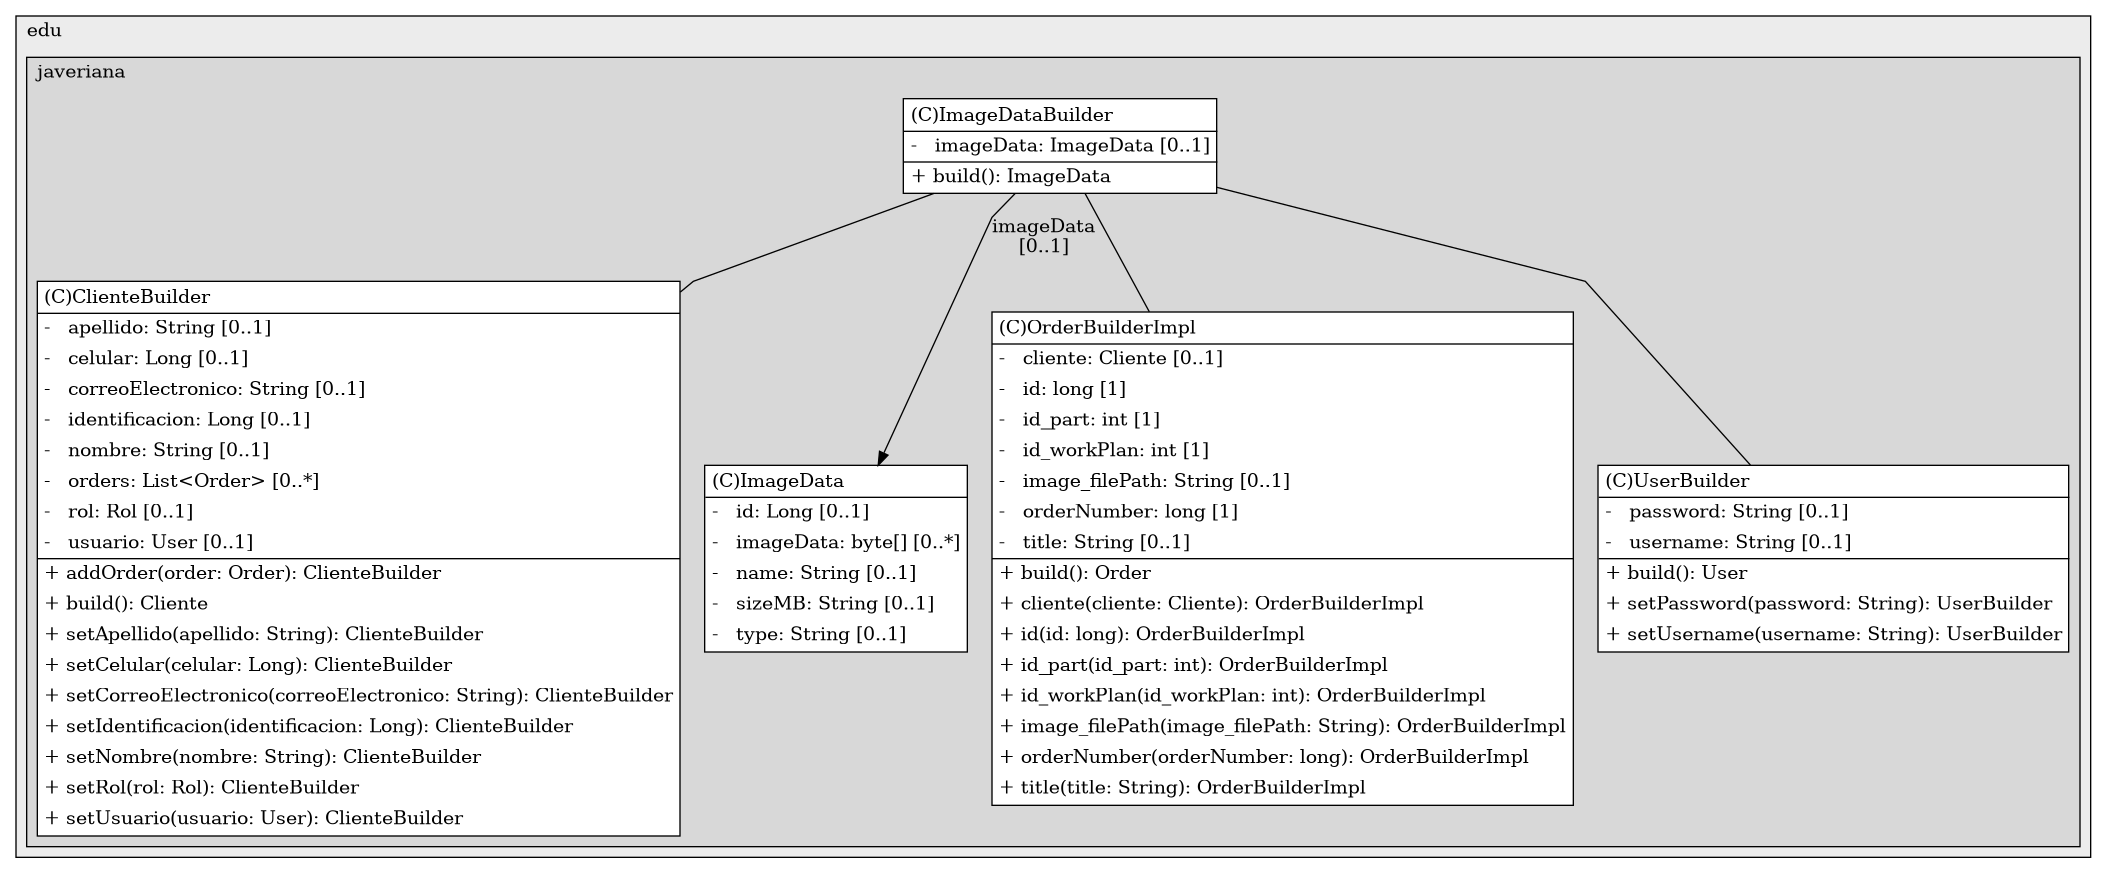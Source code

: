 @startuml

/' diagram meta data start
config=StructureConfiguration;
{
  "projectClassification": {
    "searchMode": "OpenProject", // OpenProject, AllProjects
    "includedProjects": "",
    "pathEndKeywords": "*.impl",
    "isClientPath": "",
    "isClientName": "",
    "isTestPath": "",
    "isTestName": "",
    "isMappingPath": "",
    "isMappingName": "",
    "isDataAccessPath": "",
    "isDataAccessName": "",
    "isDataStructurePath": "",
    "isDataStructureName": "",
    "isInterfaceStructuresPath": "",
    "isInterfaceStructuresName": "",
    "isEntryPointPath": "",
    "isEntryPointName": "",
    "treatFinalFieldsAsMandatory": false
  },
  "graphRestriction": {
    "classPackageExcludeFilter": "",
    "classPackageIncludeFilter": "",
    "classNameExcludeFilter": "",
    "classNameIncludeFilter": "",
    "methodNameExcludeFilter": "",
    "methodNameIncludeFilter": "",
    "removeByInheritance": "", // inheritance/annotation based filtering is done in a second step
    "removeByAnnotation": "",
    "removeByClassPackage": "", // cleanup the graph after inheritance/annotation based filtering is done
    "removeByClassName": "",
    "cutMappings": false,
    "cutEnum": true,
    "cutTests": true,
    "cutClient": true,
    "cutDataAccess": false,
    "cutInterfaceStructures": false,
    "cutDataStructures": false,
    "cutGetterAndSetter": true,
    "cutConstructors": true
  },
  "graphTraversal": {
    "forwardDepth": 6,
    "backwardDepth": 6,
    "classPackageExcludeFilter": "",
    "classPackageIncludeFilter": "",
    "classNameExcludeFilter": "",
    "classNameIncludeFilter": "",
    "methodNameExcludeFilter": "",
    "methodNameIncludeFilter": "",
    "hideMappings": false,
    "hideDataStructures": false,
    "hidePrivateMethods": true,
    "hideInterfaceCalls": true, // indirection: implementation -> interface (is hidden) -> implementation
    "onlyShowApplicationEntryPoints": false, // root node is included
    "useMethodCallsForStructureDiagram": "ForwardOnly" // ForwardOnly, BothDirections, No
  },
  "details": {
    "aggregation": "GroupByClass", // ByClass, GroupByClass, None
    "showClassGenericTypes": true,
    "showMethods": true,
    "showMethodParameterNames": true,
    "showMethodParameterTypes": true,
    "showMethodReturnType": true,
    "showPackageLevels": 2,
    "showDetailedClassStructure": true
  },
  "rootClass": "co.edu.javeriana.ctai.tgsecurity.entities.admin.ImageData",
  "extensionCallbackMethod": "" // qualified.class.name#methodName - signature: public static String method(String)
}
diagram meta data end '/



digraph g {
    rankdir="TB"
    splines=polyline
    

'nodes 
subgraph cluster_100278 { 
   	label=edu
	labeljust=l
	fillcolor="#ececec"
	style=filled
   
   subgraph cluster_496592481 { 
   	label=javeriana
	labeljust=l
	fillcolor="#d8d8d8"
	style=filled
   
   ClienteBuilder739831615[
	label=<<TABLE BORDER="1" CELLBORDER="0" CELLPADDING="4" CELLSPACING="0">
<TR><TD ALIGN="LEFT" >(C)ClienteBuilder</TD></TR>
<HR/>
<TR><TD ALIGN="LEFT" >-   apellido: String [0..1]</TD></TR>
<TR><TD ALIGN="LEFT" >-   celular: Long [0..1]</TD></TR>
<TR><TD ALIGN="LEFT" >-   correoElectronico: String [0..1]</TD></TR>
<TR><TD ALIGN="LEFT" >-   identificacion: Long [0..1]</TD></TR>
<TR><TD ALIGN="LEFT" >-   nombre: String [0..1]</TD></TR>
<TR><TD ALIGN="LEFT" >-   orders: List&lt;Order&gt; [0..*]</TD></TR>
<TR><TD ALIGN="LEFT" >-   rol: Rol [0..1]</TD></TR>
<TR><TD ALIGN="LEFT" >-   usuario: User [0..1]</TD></TR>
<HR/>
<TR><TD ALIGN="LEFT" >+ addOrder(order: Order): ClienteBuilder</TD></TR>
<TR><TD ALIGN="LEFT" >+ build(): Cliente</TD></TR>
<TR><TD ALIGN="LEFT" >+ setApellido(apellido: String): ClienteBuilder</TD></TR>
<TR><TD ALIGN="LEFT" >+ setCelular(celular: Long): ClienteBuilder</TD></TR>
<TR><TD ALIGN="LEFT" >+ setCorreoElectronico(correoElectronico: String): ClienteBuilder</TD></TR>
<TR><TD ALIGN="LEFT" >+ setIdentificacion(identificacion: Long): ClienteBuilder</TD></TR>
<TR><TD ALIGN="LEFT" >+ setNombre(nombre: String): ClienteBuilder</TD></TR>
<TR><TD ALIGN="LEFT" >+ setRol(rol: Rol): ClienteBuilder</TD></TR>
<TR><TD ALIGN="LEFT" >+ setUsuario(usuario: User): ClienteBuilder</TD></TR>
</TABLE>>
	style=filled
	margin=0
	shape=plaintext
	fillcolor="#FFFFFF"
];

ImageData508177767[
	label=<<TABLE BORDER="1" CELLBORDER="0" CELLPADDING="4" CELLSPACING="0">
<TR><TD ALIGN="LEFT" >(C)ImageData</TD></TR>
<HR/>
<TR><TD ALIGN="LEFT" >-   id: Long [0..1]</TD></TR>
<TR><TD ALIGN="LEFT" >-   imageData: byte[] [0..*]</TD></TR>
<TR><TD ALIGN="LEFT" >-   name: String [0..1]</TD></TR>
<TR><TD ALIGN="LEFT" >-   sizeMB: String [0..1]</TD></TR>
<TR><TD ALIGN="LEFT" >-   type: String [0..1]</TD></TR>
</TABLE>>
	style=filled
	margin=0
	shape=plaintext
	fillcolor="#FFFFFF"
];

ImageDataBuilder720921734[
	label=<<TABLE BORDER="1" CELLBORDER="0" CELLPADDING="4" CELLSPACING="0">
<TR><TD ALIGN="LEFT" >(C)ImageDataBuilder</TD></TR>
<HR/>
<TR><TD ALIGN="LEFT" >-   imageData: ImageData [0..1]</TD></TR>
<HR/>
<TR><TD ALIGN="LEFT" >+ build(): ImageData</TD></TR>
</TABLE>>
	style=filled
	margin=0
	shape=plaintext
	fillcolor="#FFFFFF"
];

OrderBuilderImpl168974009[
	label=<<TABLE BORDER="1" CELLBORDER="0" CELLPADDING="4" CELLSPACING="0">
<TR><TD ALIGN="LEFT" >(C)OrderBuilderImpl</TD></TR>
<HR/>
<TR><TD ALIGN="LEFT" >-   cliente: Cliente [0..1]</TD></TR>
<TR><TD ALIGN="LEFT" >-   id: long [1]</TD></TR>
<TR><TD ALIGN="LEFT" >-   id_part: int [1]</TD></TR>
<TR><TD ALIGN="LEFT" >-   id_workPlan: int [1]</TD></TR>
<TR><TD ALIGN="LEFT" >-   image_filePath: String [0..1]</TD></TR>
<TR><TD ALIGN="LEFT" >-   orderNumber: long [1]</TD></TR>
<TR><TD ALIGN="LEFT" >-   title: String [0..1]</TD></TR>
<HR/>
<TR><TD ALIGN="LEFT" >+ build(): Order</TD></TR>
<TR><TD ALIGN="LEFT" >+ cliente(cliente: Cliente): OrderBuilderImpl</TD></TR>
<TR><TD ALIGN="LEFT" >+ id(id: long): OrderBuilderImpl</TD></TR>
<TR><TD ALIGN="LEFT" >+ id_part(id_part: int): OrderBuilderImpl</TD></TR>
<TR><TD ALIGN="LEFT" >+ id_workPlan(id_workPlan: int): OrderBuilderImpl</TD></TR>
<TR><TD ALIGN="LEFT" >+ image_filePath(image_filePath: String): OrderBuilderImpl</TD></TR>
<TR><TD ALIGN="LEFT" >+ orderNumber(orderNumber: long): OrderBuilderImpl</TD></TR>
<TR><TD ALIGN="LEFT" >+ title(title: String): OrderBuilderImpl</TD></TR>
</TABLE>>
	style=filled
	margin=0
	shape=plaintext
	fillcolor="#FFFFFF"
];

UserBuilder739831615[
	label=<<TABLE BORDER="1" CELLBORDER="0" CELLPADDING="4" CELLSPACING="0">
<TR><TD ALIGN="LEFT" >(C)UserBuilder</TD></TR>
<HR/>
<TR><TD ALIGN="LEFT" >-   password: String [0..1]</TD></TR>
<TR><TD ALIGN="LEFT" >-   username: String [0..1]</TD></TR>
<HR/>
<TR><TD ALIGN="LEFT" >+ build(): User</TD></TR>
<TR><TD ALIGN="LEFT" >+ setPassword(password: String): UserBuilder</TD></TR>
<TR><TD ALIGN="LEFT" >+ setUsername(username: String): UserBuilder</TD></TR>
</TABLE>>
	style=filled
	margin=0
	shape=plaintext
	fillcolor="#FFFFFF"
];
} 
} 

'edges    
ImageDataBuilder720921734 -> ClienteBuilder739831615[arrowhead=none];
ImageDataBuilder720921734 -> ImageData508177767[label="imageData
[0..1]"];
ImageDataBuilder720921734 -> OrderBuilderImpl168974009[arrowhead=none];
ImageDataBuilder720921734 -> UserBuilder739831615[arrowhead=none];
    
}
@enduml